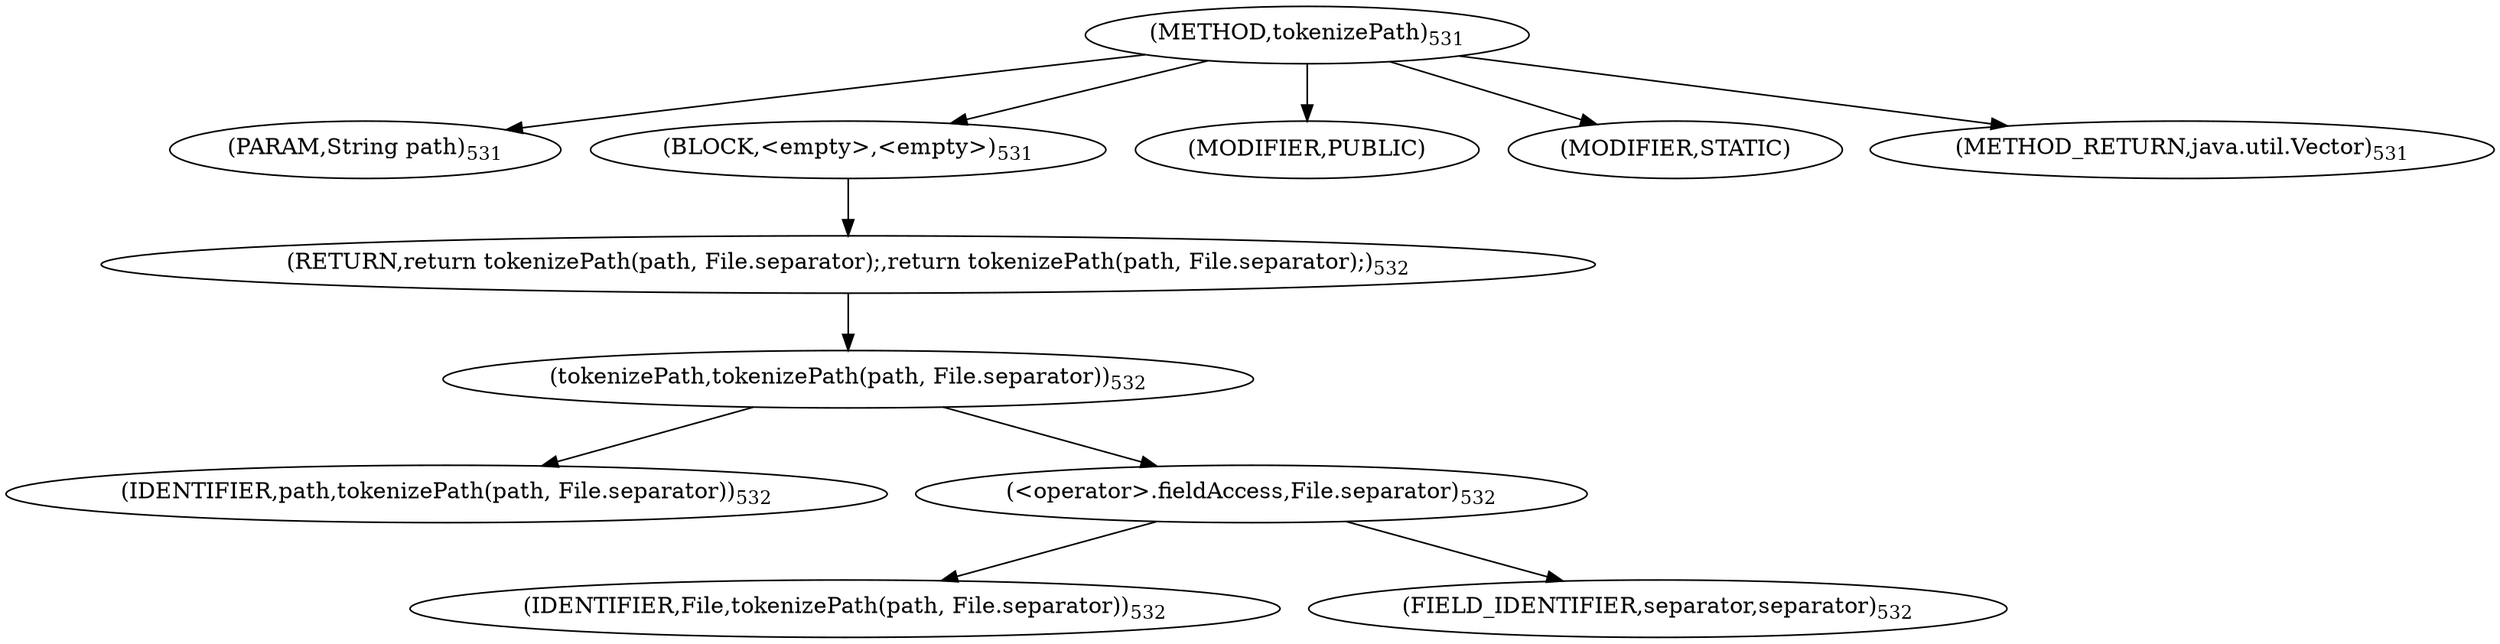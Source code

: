 digraph "tokenizePath" {  
"1072" [label = <(METHOD,tokenizePath)<SUB>531</SUB>> ]
"1073" [label = <(PARAM,String path)<SUB>531</SUB>> ]
"1074" [label = <(BLOCK,&lt;empty&gt;,&lt;empty&gt;)<SUB>531</SUB>> ]
"1075" [label = <(RETURN,return tokenizePath(path, File.separator);,return tokenizePath(path, File.separator);)<SUB>532</SUB>> ]
"1076" [label = <(tokenizePath,tokenizePath(path, File.separator))<SUB>532</SUB>> ]
"1077" [label = <(IDENTIFIER,path,tokenizePath(path, File.separator))<SUB>532</SUB>> ]
"1078" [label = <(&lt;operator&gt;.fieldAccess,File.separator)<SUB>532</SUB>> ]
"1079" [label = <(IDENTIFIER,File,tokenizePath(path, File.separator))<SUB>532</SUB>> ]
"1080" [label = <(FIELD_IDENTIFIER,separator,separator)<SUB>532</SUB>> ]
"1081" [label = <(MODIFIER,PUBLIC)> ]
"1082" [label = <(MODIFIER,STATIC)> ]
"1083" [label = <(METHOD_RETURN,java.util.Vector)<SUB>531</SUB>> ]
  "1072" -> "1073" 
  "1072" -> "1074" 
  "1072" -> "1081" 
  "1072" -> "1082" 
  "1072" -> "1083" 
  "1074" -> "1075" 
  "1075" -> "1076" 
  "1076" -> "1077" 
  "1076" -> "1078" 
  "1078" -> "1079" 
  "1078" -> "1080" 
}
